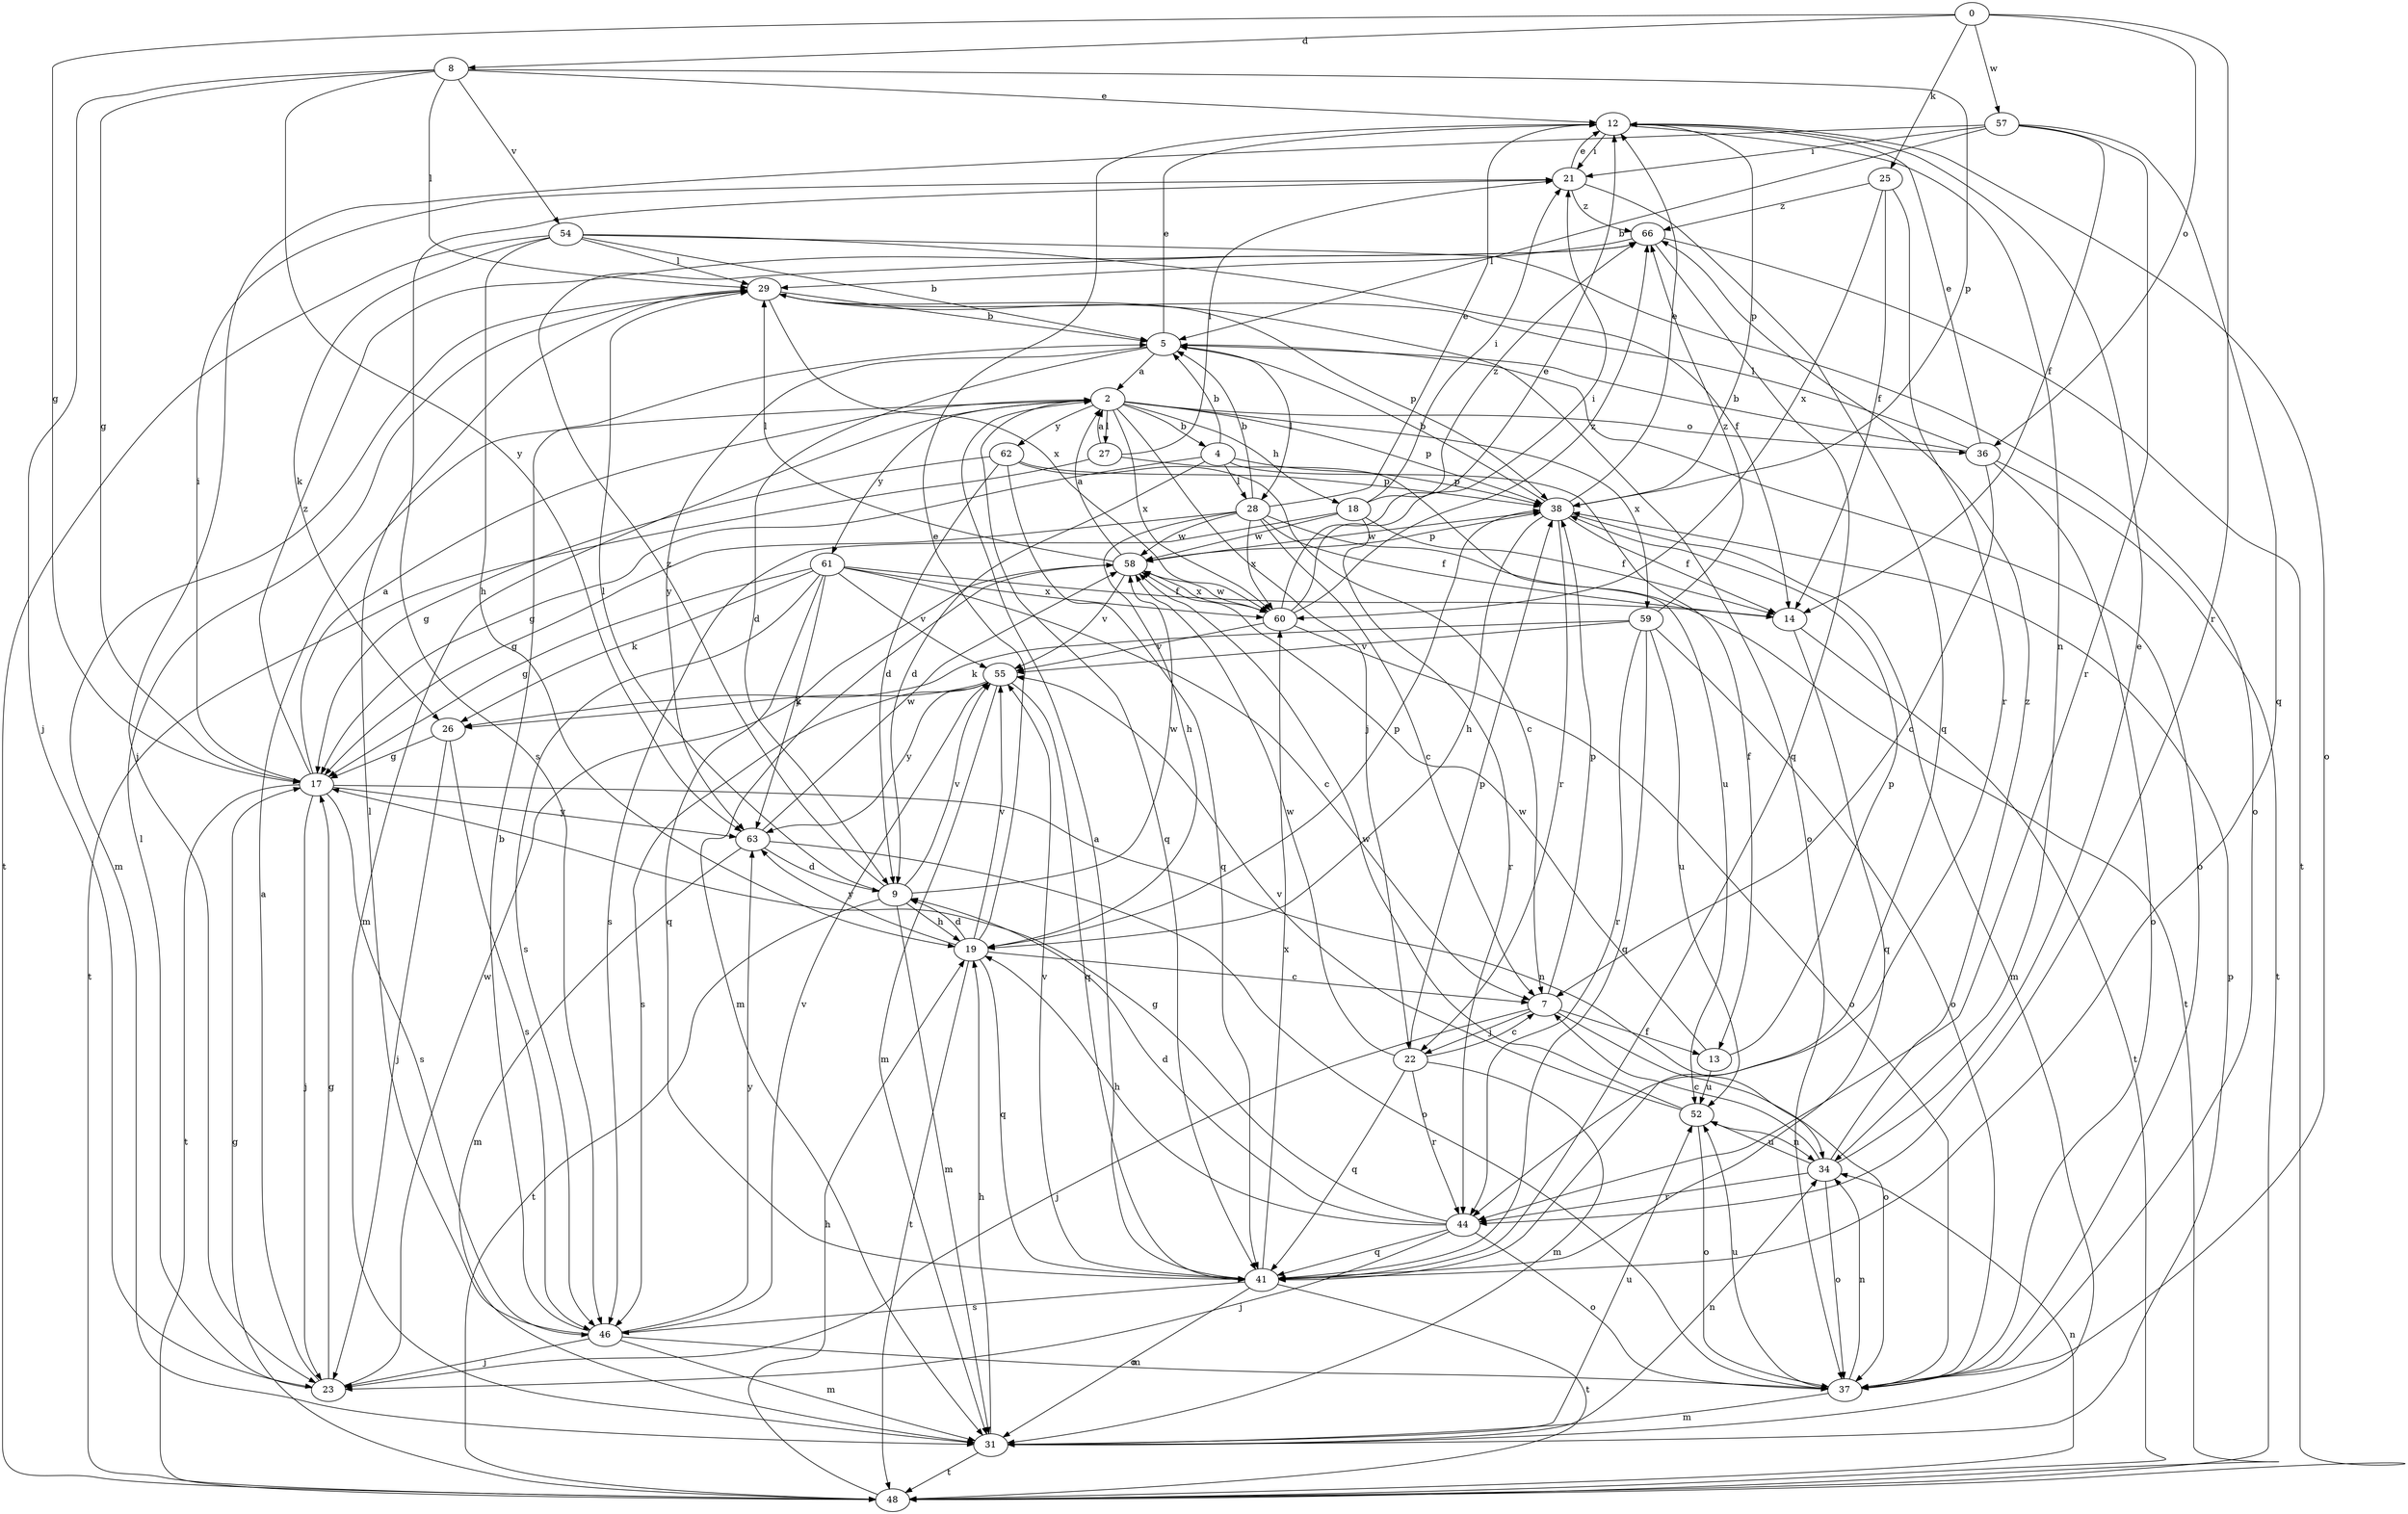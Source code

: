 strict digraph  {
0;
2;
4;
5;
7;
8;
9;
12;
13;
14;
17;
18;
19;
21;
22;
23;
25;
26;
27;
28;
29;
31;
34;
36;
37;
38;
41;
44;
46;
48;
52;
54;
55;
57;
58;
59;
60;
61;
62;
63;
66;
0 -> 8  [label=d];
0 -> 17  [label=g];
0 -> 25  [label=k];
0 -> 36  [label=o];
0 -> 44  [label=r];
0 -> 57  [label=w];
2 -> 4  [label=b];
2 -> 18  [label=h];
2 -> 22  [label=j];
2 -> 27  [label=l];
2 -> 31  [label=m];
2 -> 36  [label=o];
2 -> 38  [label=p];
2 -> 41  [label=q];
2 -> 59  [label=x];
2 -> 60  [label=x];
2 -> 61  [label=y];
2 -> 62  [label=y];
4 -> 5  [label=b];
4 -> 9  [label=d];
4 -> 13  [label=f];
4 -> 17  [label=g];
4 -> 28  [label=l];
4 -> 38  [label=p];
5 -> 2  [label=a];
5 -> 9  [label=d];
5 -> 12  [label=e];
5 -> 28  [label=l];
5 -> 37  [label=o];
5 -> 63  [label=y];
7 -> 13  [label=f];
7 -> 22  [label=j];
7 -> 23  [label=j];
7 -> 37  [label=o];
7 -> 38  [label=p];
8 -> 12  [label=e];
8 -> 17  [label=g];
8 -> 23  [label=j];
8 -> 29  [label=l];
8 -> 38  [label=p];
8 -> 54  [label=v];
8 -> 63  [label=y];
9 -> 19  [label=h];
9 -> 29  [label=l];
9 -> 31  [label=m];
9 -> 48  [label=t];
9 -> 55  [label=v];
9 -> 58  [label=w];
9 -> 66  [label=z];
12 -> 21  [label=i];
12 -> 34  [label=n];
12 -> 37  [label=o];
12 -> 38  [label=p];
13 -> 38  [label=p];
13 -> 52  [label=u];
13 -> 58  [label=w];
14 -> 41  [label=q];
14 -> 48  [label=t];
17 -> 2  [label=a];
17 -> 21  [label=i];
17 -> 23  [label=j];
17 -> 34  [label=n];
17 -> 46  [label=s];
17 -> 48  [label=t];
17 -> 63  [label=y];
17 -> 66  [label=z];
18 -> 14  [label=f];
18 -> 21  [label=i];
18 -> 44  [label=r];
18 -> 46  [label=s];
18 -> 58  [label=w];
18 -> 66  [label=z];
19 -> 7  [label=c];
19 -> 9  [label=d];
19 -> 12  [label=e];
19 -> 38  [label=p];
19 -> 41  [label=q];
19 -> 48  [label=t];
19 -> 55  [label=v];
19 -> 63  [label=y];
21 -> 12  [label=e];
21 -> 41  [label=q];
21 -> 46  [label=s];
21 -> 66  [label=z];
22 -> 7  [label=c];
22 -> 31  [label=m];
22 -> 38  [label=p];
22 -> 41  [label=q];
22 -> 44  [label=r];
22 -> 58  [label=w];
23 -> 2  [label=a];
23 -> 17  [label=g];
23 -> 29  [label=l];
23 -> 58  [label=w];
25 -> 14  [label=f];
25 -> 44  [label=r];
25 -> 60  [label=x];
25 -> 66  [label=z];
26 -> 17  [label=g];
26 -> 23  [label=j];
26 -> 46  [label=s];
27 -> 2  [label=a];
27 -> 21  [label=i];
27 -> 48  [label=t];
27 -> 52  [label=u];
28 -> 5  [label=b];
28 -> 7  [label=c];
28 -> 12  [label=e];
28 -> 14  [label=f];
28 -> 17  [label=g];
28 -> 19  [label=h];
28 -> 48  [label=t];
28 -> 58  [label=w];
28 -> 60  [label=x];
29 -> 5  [label=b];
29 -> 31  [label=m];
29 -> 37  [label=o];
29 -> 38  [label=p];
29 -> 60  [label=x];
31 -> 19  [label=h];
31 -> 34  [label=n];
31 -> 38  [label=p];
31 -> 48  [label=t];
31 -> 52  [label=u];
34 -> 7  [label=c];
34 -> 12  [label=e];
34 -> 37  [label=o];
34 -> 44  [label=r];
34 -> 52  [label=u];
34 -> 66  [label=z];
36 -> 5  [label=b];
36 -> 7  [label=c];
36 -> 12  [label=e];
36 -> 29  [label=l];
36 -> 37  [label=o];
36 -> 48  [label=t];
37 -> 31  [label=m];
37 -> 34  [label=n];
37 -> 52  [label=u];
38 -> 5  [label=b];
38 -> 12  [label=e];
38 -> 14  [label=f];
38 -> 19  [label=h];
38 -> 31  [label=m];
38 -> 58  [label=w];
38 -> 22  [label=r];
41 -> 2  [label=a];
41 -> 31  [label=m];
41 -> 46  [label=s];
41 -> 48  [label=t];
41 -> 55  [label=v];
41 -> 60  [label=x];
44 -> 9  [label=d];
44 -> 17  [label=g];
44 -> 19  [label=h];
44 -> 23  [label=j];
44 -> 37  [label=o];
44 -> 41  [label=q];
46 -> 5  [label=b];
46 -> 23  [label=j];
46 -> 29  [label=l];
46 -> 31  [label=m];
46 -> 37  [label=o];
46 -> 55  [label=v];
46 -> 63  [label=y];
48 -> 17  [label=g];
48 -> 19  [label=h];
48 -> 34  [label=n];
52 -> 34  [label=n];
52 -> 37  [label=o];
52 -> 55  [label=v];
52 -> 58  [label=w];
54 -> 5  [label=b];
54 -> 14  [label=f];
54 -> 19  [label=h];
54 -> 26  [label=k];
54 -> 29  [label=l];
54 -> 37  [label=o];
54 -> 48  [label=t];
55 -> 26  [label=k];
55 -> 31  [label=m];
55 -> 41  [label=q];
55 -> 46  [label=s];
55 -> 63  [label=y];
57 -> 5  [label=b];
57 -> 14  [label=f];
57 -> 21  [label=i];
57 -> 23  [label=j];
57 -> 41  [label=q];
57 -> 44  [label=r];
58 -> 2  [label=a];
58 -> 29  [label=l];
58 -> 31  [label=m];
58 -> 38  [label=p];
58 -> 55  [label=v];
58 -> 60  [label=x];
59 -> 26  [label=k];
59 -> 37  [label=o];
59 -> 41  [label=q];
59 -> 44  [label=r];
59 -> 52  [label=u];
59 -> 55  [label=v];
59 -> 66  [label=z];
60 -> 12  [label=e];
60 -> 21  [label=i];
60 -> 37  [label=o];
60 -> 55  [label=v];
60 -> 58  [label=w];
60 -> 66  [label=z];
61 -> 7  [label=c];
61 -> 14  [label=f];
61 -> 17  [label=g];
61 -> 26  [label=k];
61 -> 41  [label=q];
61 -> 46  [label=s];
61 -> 55  [label=v];
61 -> 60  [label=x];
61 -> 63  [label=y];
62 -> 7  [label=c];
62 -> 9  [label=d];
62 -> 17  [label=g];
62 -> 38  [label=p];
62 -> 41  [label=q];
63 -> 9  [label=d];
63 -> 31  [label=m];
63 -> 37  [label=o];
63 -> 58  [label=w];
66 -> 29  [label=l];
66 -> 41  [label=q];
66 -> 48  [label=t];
}
